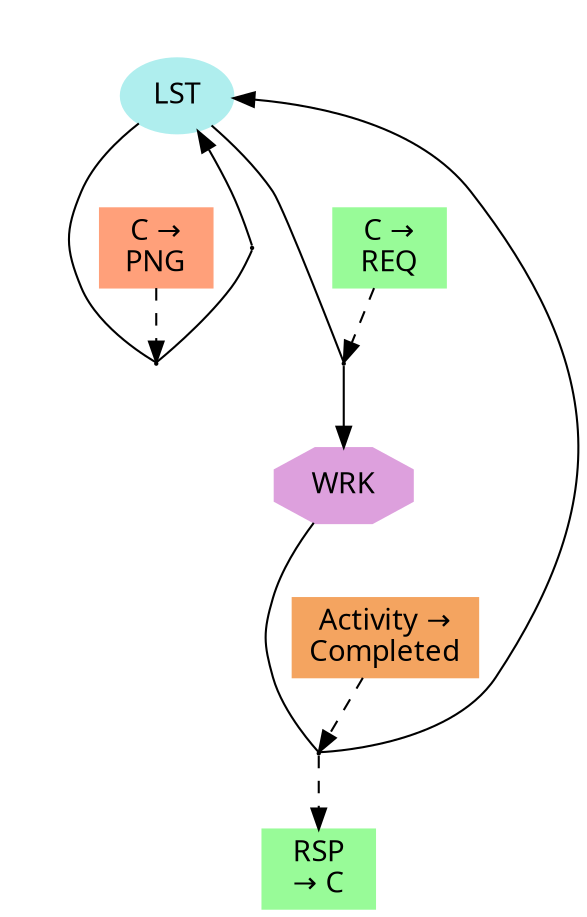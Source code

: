 digraph {
color=white;
concentrate=true;
graph [ fontname="sans-serif" ];
node [ fontname="sans-serif" ];
edge [ fontname="sans-serif" ];
subgraph cluster_0_false {
A_0_false [ label="LST", shape=ellipse, style=filled, color=PaleTurquoise ];
subgraph cluster_0 {
T_0_18446744073709551615 [ shape=point, height=0.015, width=0.015 ];
B_0_18446744073709551615_0_false [ shape=point, height=0.015, width=0.015, style=filled ];
D_0_18446744073709551615_2 [ label="C &#8594;\nPNG", shape=box, style=filled, color=LightSalmon ];
A_0_false -> D_0_18446744073709551615_2 [ style=invis ];
}
subgraph cluster_1 {
T_1_18446744073709551615 [ shape=point, height=0.015, width=0.015 ];
D_1_18446744073709551615_1 [ label="C &#8594;\nREQ", shape=box, style=filled, color=PaleGreen ];
A_0_false -> D_1_18446744073709551615_1 [ style=invis ];
}
}
subgraph cluster_1_true {
A_1_true [ label="WRK", shape=octagon, style=filled, color=Plum ];
subgraph cluster_2 {
T_2_18446744073709551615 [ shape=point, height=0.015, width=0.015 ];
D_2_18446744073709551615_4 [ label="Activity &#8594;\nCompleted", shape=box, style=filled, color=SandyBrown ];
A_1_true -> D_2_18446744073709551615_4 [ style=invis ];
}
}
A_0_false -> T_0_18446744073709551615 [ arrowhead=none, direction=forward ];
B_0_18446744073709551615_0_false -> A_0_false [ constraint=false ];
B_0_18446744073709551615_0_false -> T_0_18446744073709551615 [ arrowhead=none, direction=forward ];
D_0_18446744073709551615_2 -> T_0_18446744073709551615 [ style=dashed ];
A_0_false -> T_1_18446744073709551615 [ arrowhead=none, direction=forward ];
T_1_18446744073709551615 -> A_1_true [ constraint=true ];
D_1_18446744073709551615_1 -> T_1_18446744073709551615 [ style=dashed ];
A_1_true -> T_2_18446744073709551615 [ arrowhead=none, direction=forward ];
T_2_18446744073709551615 -> A_0_false [ constraint=false ];
D_2_18446744073709551615_4 -> T_2_18446744073709551615 [ style=dashed ];
S_2_18446744073709551615_5 [ label="RSP\n&#8594; C", shape=box, style=filled, color=PaleGreen ];
T_2_18446744073709551615 -> S_2_18446744073709551615_5 [ style=dashed ];
}
